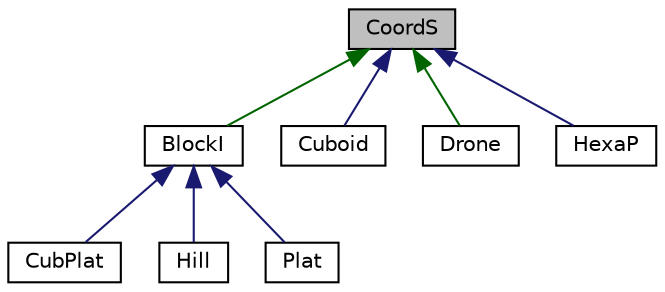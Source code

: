 digraph "CoordS"
{
 // LATEX_PDF_SIZE
  edge [fontname="Helvetica",fontsize="10",labelfontname="Helvetica",labelfontsize="10"];
  node [fontname="Helvetica",fontsize="10",shape=record];
  Node1 [label="CoordS",height=0.2,width=0.4,color="black", fillcolor="grey75", style="filled", fontcolor="black",tooltip="Modeluje pojęcie klasy CoordS."];
  Node1 -> Node2 [dir="back",color="darkgreen",fontsize="10",style="solid",fontname="Helvetica"];
  Node2 [label="BlockI",height=0.2,width=0.4,color="black", fillcolor="white", style="filled",URL="$class_block_i.html",tooltip="Modeluje pojęcie klasy BlockI."];
  Node2 -> Node3 [dir="back",color="midnightblue",fontsize="10",style="solid",fontname="Helvetica"];
  Node3 [label="CubPlat",height=0.2,width=0.4,color="black", fillcolor="white", style="filled",URL="$class_cub_plat.html",tooltip="Modeluje pojęcie obiektu klasy CubPlat."];
  Node2 -> Node4 [dir="back",color="midnightblue",fontsize="10",style="solid",fontname="Helvetica"];
  Node4 [label="Hill",height=0.2,width=0.4,color="black", fillcolor="white", style="filled",URL="$class_hill.html",tooltip="Modeluje pojęcie obiektu Hill - wzgorze będącego przeszkodą Tworzy obiekt złożony z losowej liczby wi..."];
  Node2 -> Node5 [dir="back",color="midnightblue",fontsize="10",style="solid",fontname="Helvetica"];
  Node5 [label="Plat",height=0.2,width=0.4,color="black", fillcolor="white", style="filled",URL="$class_plat.html",tooltip="Modeluje pojęcie płaskowyżu jako obiektu będącego przeszkodą Tworzy obiekt złożony z losowej liczby w..."];
  Node1 -> Node6 [dir="back",color="midnightblue",fontsize="10",style="solid",fontname="Helvetica"];
  Node6 [label="Cuboid",height=0.2,width=0.4,color="black", fillcolor="white", style="filled",URL="$class_cuboid.html",tooltip="Modeluje pojęcie klasy Cuboid."];
  Node1 -> Node7 [dir="back",color="darkgreen",fontsize="10",style="solid",fontname="Helvetica"];
  Node7 [label="Drone",height=0.2,width=0.4,color="black", fillcolor="white", style="filled",URL="$class_drone.html",tooltip="Modeluje pojęcie Drona jako złożonego obiektu Tworzy obiekt dron złożony z korpusu,..."];
  Node1 -> Node8 [dir="back",color="midnightblue",fontsize="10",style="solid",fontname="Helvetica"];
  Node8 [label="HexaP",height=0.2,width=0.4,color="black", fillcolor="white", style="filled",URL="$class_hexa_p.html",tooltip="Modeluje pojęcie klasy HexaP."];
}
